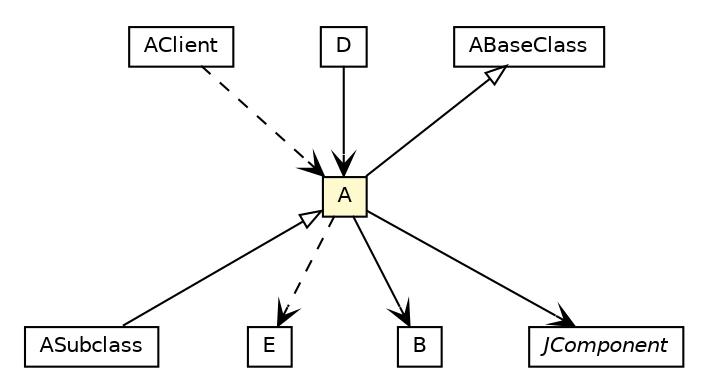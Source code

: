 #!/usr/local/bin/dot
#
# Class diagram 
# Generated by UmlGraph version 4.1 (http://www.spinellis.gr/sw/umlgraph)
#

digraph G {
	edge [fontname="Helvetica",fontsize=10,labelfontname="Helvetica",labelfontsize=10];
	node [fontname="Helvetica",fontsize=10,shape=plaintext];
	// gr.spinellis.context.classes.AClient
	c421 [label=<<table border="0" cellborder="1" cellspacing="0" cellpadding="2" port="p"><tr><td><table border="0" cellspacing="0" cellpadding="1"><tr><td> AClient </td></tr></table></td></tr></table>>, fontname="Helvetica", fontcolor="black", fontsize=10.0];
	// gr.spinellis.context.classes.ASubclass
	c423 [label=<<table border="0" cellborder="1" cellspacing="0" cellpadding="2" port="p"><tr><td><table border="0" cellspacing="0" cellpadding="1"><tr><td> ASubclass </td></tr></table></td></tr></table>>, fontname="Helvetica", fontcolor="black", fontsize=10.0];
	// gr.spinellis.context.classes.E
	c424 [label=<<table border="0" cellborder="1" cellspacing="0" cellpadding="2" port="p"><tr><td><table border="0" cellspacing="0" cellpadding="1"><tr><td> E </td></tr></table></td></tr></table>>, fontname="Helvetica", fontcolor="black", fontsize=10.0];
	// gr.spinellis.context.classes.D
	c426 [label=<<table border="0" cellborder="1" cellspacing="0" cellpadding="2" port="p"><tr><td><table border="0" cellspacing="0" cellpadding="1"><tr><td> D </td></tr></table></td></tr></table>>, fontname="Helvetica", fontcolor="black", fontsize=10.0];
	// gr.spinellis.context.classes.B
	c429 [label=<<table border="0" cellborder="1" cellspacing="0" cellpadding="2" port="p"><tr><td><table border="0" cellspacing="0" cellpadding="1"><tr><td> B </td></tr></table></td></tr></table>>, fontname="Helvetica", fontcolor="black", fontsize=10.0];
	// gr.spinellis.context.classes.ABaseClass
	c430 [label=<<table border="0" cellborder="1" cellspacing="0" cellpadding="2" port="p"><tr><td><table border="0" cellspacing="0" cellpadding="1"><tr><td> ABaseClass </td></tr></table></td></tr></table>>, fontname="Helvetica", fontcolor="black", fontsize=10.0];
	// gr.spinellis.context.classes.A
	c431 [label=<<table border="0" cellborder="1" cellspacing="0" cellpadding="2" port="p" bgcolor="lemonchiffon"><tr><td><table border="0" cellspacing="0" cellpadding="1"><tr><td> A </td></tr></table></td></tr></table>>, fontname="Helvetica", fontcolor="black", fontsize=10.0];
	//gr.spinellis.context.classes.ASubclass extends gr.spinellis.context.classes.A
	c431:p -> c423:p [dir=back,arrowtail=empty];
	//gr.spinellis.context.classes.A extends gr.spinellis.context.classes.ABaseClass
	c430:p -> c431:p [dir=back,arrowtail=empty];
	// gr.spinellis.context.classes.D navassoc gr.spinellis.context.classes.A
	c426:p -> c431:p [taillabel="", label="", headlabel="", fontname="Helvetica", fontcolor="black", fontsize=10.0, color="black", arrowhead=open];
	// gr.spinellis.context.classes.A navassoc gr.spinellis.context.classes.B
	c431:p -> c429:p [taillabel="", label="", headlabel="", fontname="Helvetica", fontcolor="black", fontsize=10.0, color="black", arrowhead=open];
	// gr.spinellis.context.classes.A navassoc javax.swing.JComponent
	c431:p -> c507:p [taillabel="", label="", headlabel="", fontname="Helvetica", fontcolor="black", fontsize=10.0, color="black", arrowhead=open];
	// gr.spinellis.context.classes.AClient depend gr.spinellis.context.classes.A
	c421:p -> c431:p [taillabel="", label="", headlabel="", fontname="Helvetica", fontcolor="black", fontsize=10.0, color="black", arrowhead=open, style=dashed];
	// gr.spinellis.context.classes.A depend gr.spinellis.context.classes.E
	c431:p -> c424:p [taillabel="", label="", headlabel="", fontname="Helvetica", fontcolor="black", fontsize=10.0, color="black", arrowhead=open, style=dashed];
	// javax.swing.JComponent
	c507 [label=<<table border="0" cellborder="1" cellspacing="0" cellpadding="2" port="p" href="http://java.sun.com/j2se/1.4.2/docs/api/javax/swing/JComponent.html"><tr><td><table border="0" cellspacing="0" cellpadding="1"><tr><td><font face="Helvetica-Oblique"> JComponent </font></td></tr></table></td></tr></table>>, fontname="Helvetica", fontcolor="black", fontsize=10.0];
}

